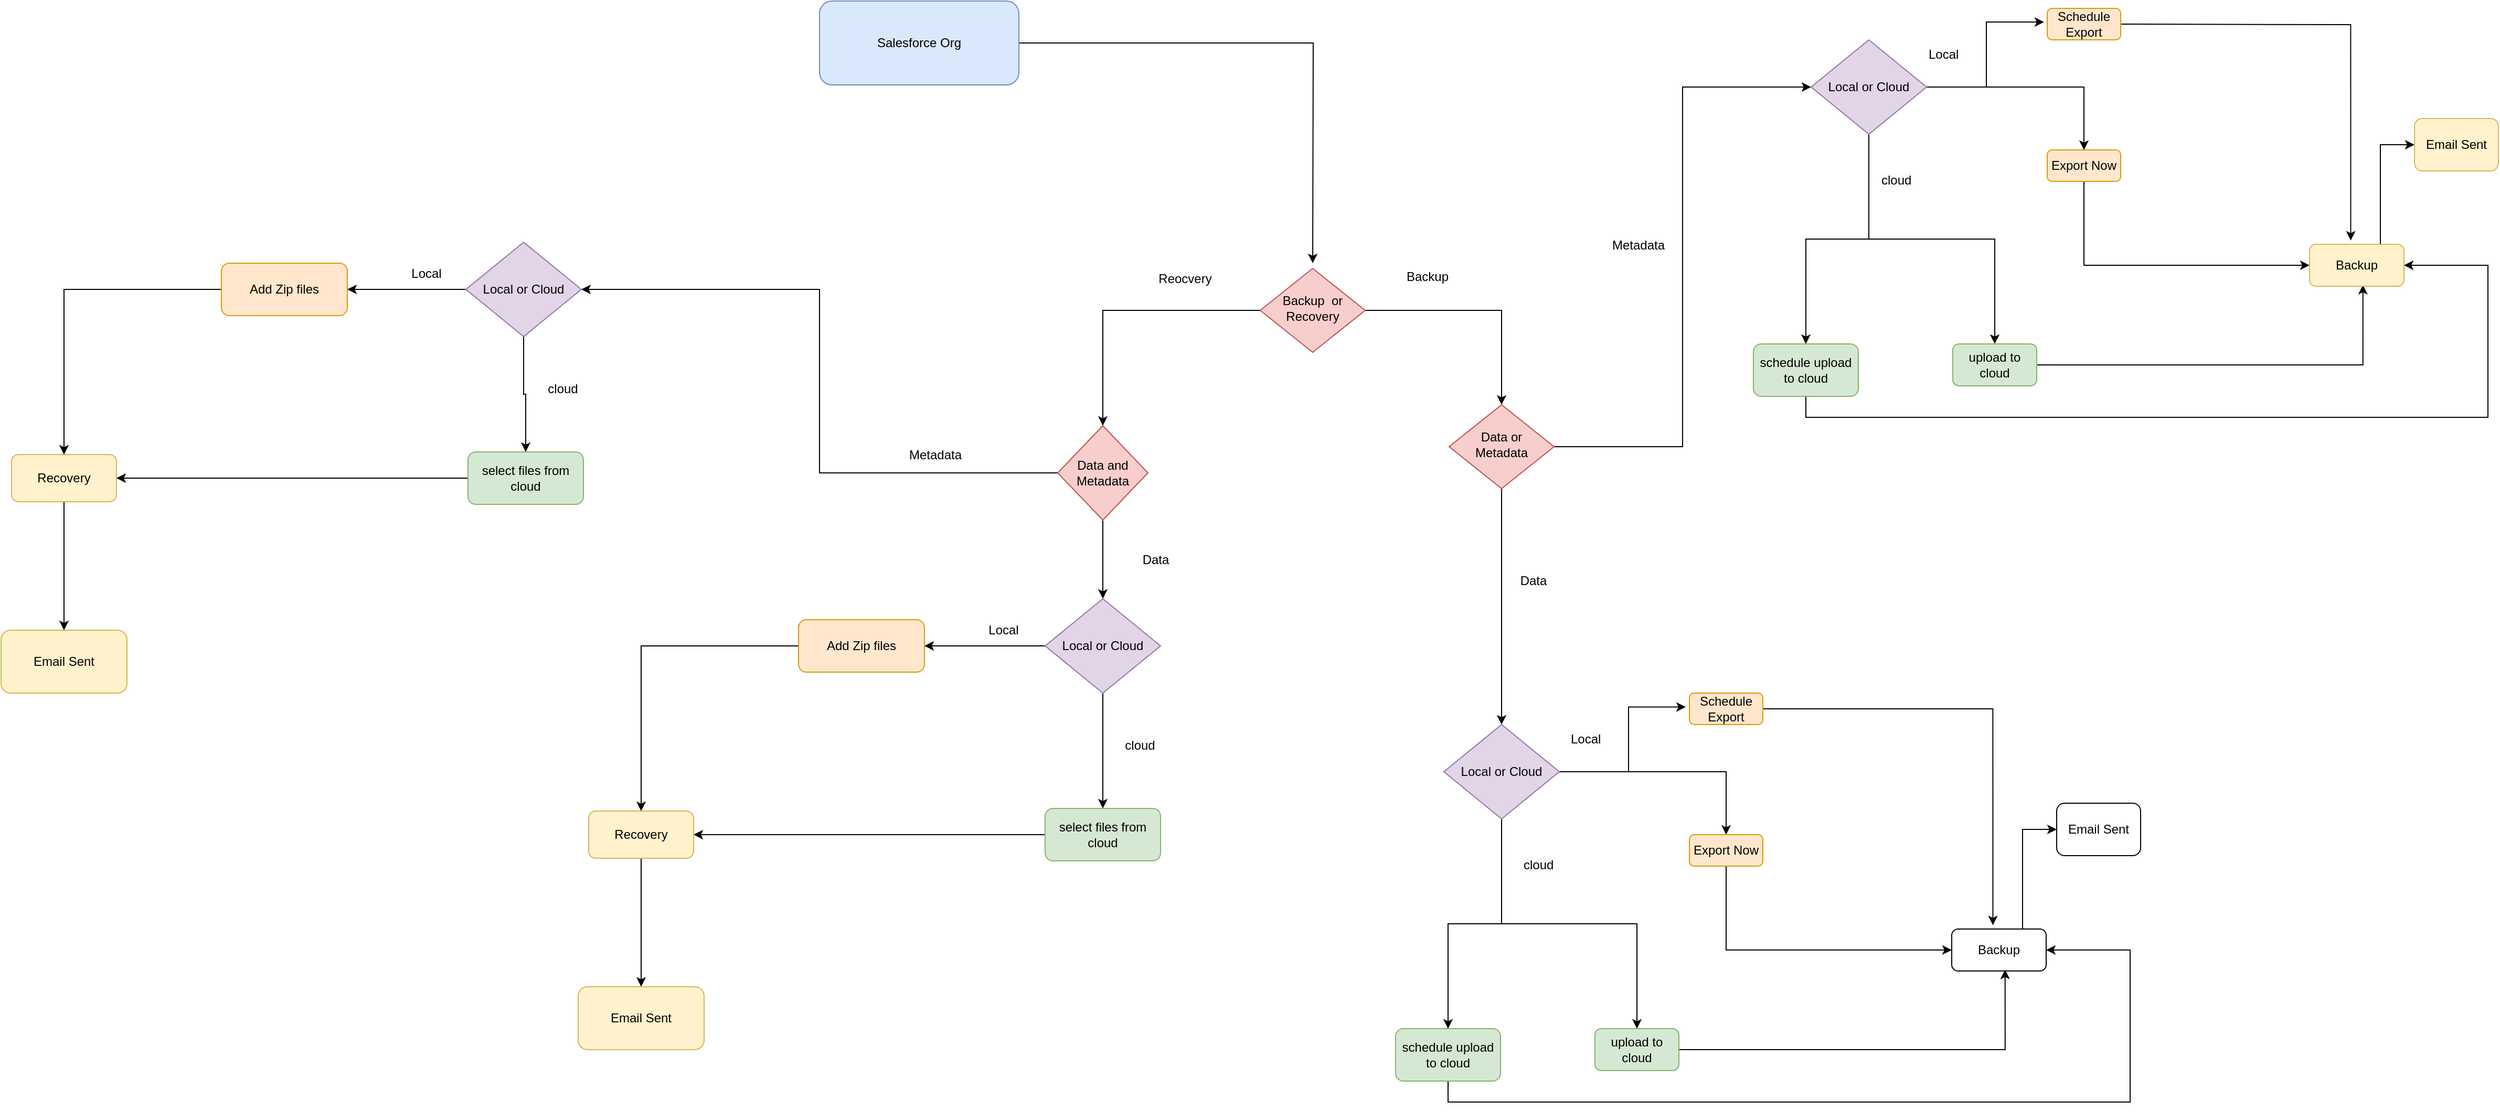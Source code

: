 <mxfile version="21.7.5" type="device">
  <diagram id="C5RBs43oDa-KdzZeNtuy" name="Page-1">
    <mxGraphModel dx="4323" dy="1474" grid="1" gridSize="10" guides="1" tooltips="1" connect="1" arrows="1" fold="1" page="1" pageScale="1" pageWidth="827" pageHeight="1169" math="0" shadow="0">
      <root>
        <mxCell id="WIyWlLk6GJQsqaUBKTNV-0" />
        <mxCell id="WIyWlLk6GJQsqaUBKTNV-1" parent="WIyWlLk6GJQsqaUBKTNV-0" />
        <mxCell id="Q0RuhpvUMVzjk3Nr_pSh-13" style="edgeStyle=orthogonalEdgeStyle;rounded=0;orthogonalLoop=1;jettySize=auto;html=1;exitX=1;exitY=0.5;exitDx=0;exitDy=0;" edge="1" parent="WIyWlLk6GJQsqaUBKTNV-1" source="WIyWlLk6GJQsqaUBKTNV-3">
          <mxGeometry relative="1" as="geometry">
            <mxPoint x="-20" y="330" as="targetPoint" />
          </mxGeometry>
        </mxCell>
        <mxCell id="WIyWlLk6GJQsqaUBKTNV-3" value="Salesforce Org" style="rounded=1;whiteSpace=wrap;html=1;fontSize=12;glass=0;strokeWidth=1;shadow=0;fillColor=#dae8fc;strokeColor=#6c8ebf;" parent="WIyWlLk6GJQsqaUBKTNV-1" vertex="1">
          <mxGeometry x="-490" y="80" width="190" height="80" as="geometry" />
        </mxCell>
        <mxCell id="Q0RuhpvUMVzjk3Nr_pSh-10" style="edgeStyle=orthogonalEdgeStyle;rounded=0;orthogonalLoop=1;jettySize=auto;html=1;exitX=1;exitY=0.5;exitDx=0;exitDy=0;entryX=0.5;entryY=0;entryDx=0;entryDy=0;" edge="1" parent="WIyWlLk6GJQsqaUBKTNV-1" source="WIyWlLk6GJQsqaUBKTNV-6" target="CDBHBQ4eIAazgi4NM_CD-1">
          <mxGeometry relative="1" as="geometry">
            <mxPoint x="160" y="460" as="targetPoint" />
          </mxGeometry>
        </mxCell>
        <mxCell id="Q0RuhpvUMVzjk3Nr_pSh-12" style="edgeStyle=orthogonalEdgeStyle;rounded=0;orthogonalLoop=1;jettySize=auto;html=1;exitX=0;exitY=0.5;exitDx=0;exitDy=0;entryX=0.5;entryY=0;entryDx=0;entryDy=0;" edge="1" parent="WIyWlLk6GJQsqaUBKTNV-1" source="WIyWlLk6GJQsqaUBKTNV-6" target="CDBHBQ4eIAazgi4NM_CD-13">
          <mxGeometry relative="1" as="geometry" />
        </mxCell>
        <mxCell id="WIyWlLk6GJQsqaUBKTNV-6" value="Backup&amp;nbsp; or Recovery" style="rhombus;whiteSpace=wrap;html=1;shadow=0;fontFamily=Helvetica;fontSize=12;align=center;strokeWidth=1;spacing=6;spacingTop=-4;fillColor=#f8cecc;strokeColor=#b85450;" parent="WIyWlLk6GJQsqaUBKTNV-1" vertex="1">
          <mxGeometry x="-70" y="335" width="100" height="80" as="geometry" />
        </mxCell>
        <mxCell id="Q0RuhpvUMVzjk3Nr_pSh-47" style="edgeStyle=orthogonalEdgeStyle;rounded=0;orthogonalLoop=1;jettySize=auto;html=1;exitX=1;exitY=0.5;exitDx=0;exitDy=0;entryX=0;entryY=0.5;entryDx=0;entryDy=0;" edge="1" parent="WIyWlLk6GJQsqaUBKTNV-1" source="CDBHBQ4eIAazgi4NM_CD-1" target="Q0RuhpvUMVzjk3Nr_pSh-33">
          <mxGeometry relative="1" as="geometry" />
        </mxCell>
        <mxCell id="Q0RuhpvUMVzjk3Nr_pSh-48" style="edgeStyle=orthogonalEdgeStyle;rounded=0;orthogonalLoop=1;jettySize=auto;html=1;exitX=0.5;exitY=1;exitDx=0;exitDy=0;entryX=0.5;entryY=0;entryDx=0;entryDy=0;" edge="1" parent="WIyWlLk6GJQsqaUBKTNV-1" source="CDBHBQ4eIAazgi4NM_CD-1" target="CDBHBQ4eIAazgi4NM_CD-3">
          <mxGeometry relative="1" as="geometry">
            <mxPoint x="170" y="760" as="targetPoint" />
          </mxGeometry>
        </mxCell>
        <mxCell id="CDBHBQ4eIAazgi4NM_CD-1" value="Data or Metadata" style="rhombus;whiteSpace=wrap;html=1;shadow=0;fontFamily=Helvetica;fontSize=12;align=center;strokeWidth=1;spacing=6;spacingTop=-4;fillColor=#f8cecc;strokeColor=#b85450;" parent="WIyWlLk6GJQsqaUBKTNV-1" vertex="1">
          <mxGeometry x="110" y="465" width="100" height="80" as="geometry" />
        </mxCell>
        <mxCell id="CDBHBQ4eIAazgi4NM_CD-45" style="edgeStyle=orthogonalEdgeStyle;rounded=0;orthogonalLoop=1;jettySize=auto;html=1;exitX=0.5;exitY=1;exitDx=0;exitDy=0;" parent="WIyWlLk6GJQsqaUBKTNV-1" source="CDBHBQ4eIAazgi4NM_CD-3" target="CDBHBQ4eIAazgi4NM_CD-35" edge="1">
          <mxGeometry relative="1" as="geometry" />
        </mxCell>
        <mxCell id="CDBHBQ4eIAazgi4NM_CD-46" style="edgeStyle=orthogonalEdgeStyle;rounded=0;orthogonalLoop=1;jettySize=auto;html=1;exitX=0.5;exitY=1;exitDx=0;exitDy=0;entryX=0.5;entryY=0;entryDx=0;entryDy=0;" parent="WIyWlLk6GJQsqaUBKTNV-1" source="CDBHBQ4eIAazgi4NM_CD-3" target="CDBHBQ4eIAazgi4NM_CD-33" edge="1">
          <mxGeometry relative="1" as="geometry" />
        </mxCell>
        <mxCell id="Q0RuhpvUMVzjk3Nr_pSh-4" style="edgeStyle=orthogonalEdgeStyle;rounded=0;orthogonalLoop=1;jettySize=auto;html=1;exitX=1;exitY=0.5;exitDx=0;exitDy=0;entryX=-0.05;entryY=0.442;entryDx=0;entryDy=0;entryPerimeter=0;" edge="1" parent="WIyWlLk6GJQsqaUBKTNV-1" source="CDBHBQ4eIAazgi4NM_CD-3" target="CDBHBQ4eIAazgi4NM_CD-6">
          <mxGeometry relative="1" as="geometry">
            <mxPoint x="319" y="815" as="targetPoint" />
            <Array as="points">
              <mxPoint x="281" y="815" />
              <mxPoint x="281" y="753" />
            </Array>
          </mxGeometry>
        </mxCell>
        <mxCell id="Q0RuhpvUMVzjk3Nr_pSh-20" style="edgeStyle=orthogonalEdgeStyle;rounded=0;orthogonalLoop=1;jettySize=auto;html=1;exitX=1;exitY=0.5;exitDx=0;exitDy=0;entryX=0.5;entryY=0;entryDx=0;entryDy=0;" edge="1" parent="WIyWlLk6GJQsqaUBKTNV-1" source="CDBHBQ4eIAazgi4NM_CD-3" target="CDBHBQ4eIAazgi4NM_CD-51">
          <mxGeometry relative="1" as="geometry" />
        </mxCell>
        <mxCell id="CDBHBQ4eIAazgi4NM_CD-3" value="Local or Cloud" style="rhombus;whiteSpace=wrap;html=1;fillColor=#e1d5e7;strokeColor=#9673a6;" parent="WIyWlLk6GJQsqaUBKTNV-1" vertex="1">
          <mxGeometry x="105" y="770" width="110" height="90" as="geometry" />
        </mxCell>
        <mxCell id="Q0RuhpvUMVzjk3Nr_pSh-22" style="edgeStyle=orthogonalEdgeStyle;rounded=0;orthogonalLoop=1;jettySize=auto;html=1;exitX=1;exitY=0.5;exitDx=0;exitDy=0;entryX=0.436;entryY=-0.091;entryDx=0;entryDy=0;entryPerimeter=0;" edge="1" parent="WIyWlLk6GJQsqaUBKTNV-1" source="CDBHBQ4eIAazgi4NM_CD-6" target="Q0RuhpvUMVzjk3Nr_pSh-21">
          <mxGeometry relative="1" as="geometry" />
        </mxCell>
        <mxCell id="CDBHBQ4eIAazgi4NM_CD-6" value="Schedule Export" style="rounded=1;whiteSpace=wrap;html=1;fillColor=#ffe6cc;strokeColor=#d79b00;" parent="WIyWlLk6GJQsqaUBKTNV-1" vertex="1">
          <mxGeometry x="339" y="740" width="70" height="30" as="geometry" />
        </mxCell>
        <mxCell id="Q0RuhpvUMVzjk3Nr_pSh-8" style="edgeStyle=orthogonalEdgeStyle;rounded=0;orthogonalLoop=1;jettySize=auto;html=1;exitX=0.5;exitY=1;exitDx=0;exitDy=0;entryX=0.5;entryY=0;entryDx=0;entryDy=0;" edge="1" parent="WIyWlLk6GJQsqaUBKTNV-1" source="CDBHBQ4eIAazgi4NM_CD-13" target="CDBHBQ4eIAazgi4NM_CD-14">
          <mxGeometry relative="1" as="geometry" />
        </mxCell>
        <mxCell id="Q0RuhpvUMVzjk3Nr_pSh-64" style="edgeStyle=orthogonalEdgeStyle;rounded=0;orthogonalLoop=1;jettySize=auto;html=1;exitX=0;exitY=0.5;exitDx=0;exitDy=0;entryX=1;entryY=0.5;entryDx=0;entryDy=0;" edge="1" parent="WIyWlLk6GJQsqaUBKTNV-1" source="CDBHBQ4eIAazgi4NM_CD-13" target="Q0RuhpvUMVzjk3Nr_pSh-54">
          <mxGeometry relative="1" as="geometry" />
        </mxCell>
        <mxCell id="CDBHBQ4eIAazgi4NM_CD-13" value="Data and Metadata" style="rhombus;whiteSpace=wrap;html=1;fillColor=#f8cecc;strokeColor=#b85450;" parent="WIyWlLk6GJQsqaUBKTNV-1" vertex="1">
          <mxGeometry x="-263" y="485" width="86" height="90" as="geometry" />
        </mxCell>
        <mxCell id="Q0RuhpvUMVzjk3Nr_pSh-6" style="edgeStyle=orthogonalEdgeStyle;rounded=0;orthogonalLoop=1;jettySize=auto;html=1;exitX=0.5;exitY=1;exitDx=0;exitDy=0;entryX=0.5;entryY=0;entryDx=0;entryDy=0;" edge="1" parent="WIyWlLk6GJQsqaUBKTNV-1" source="CDBHBQ4eIAazgi4NM_CD-14" target="CDBHBQ4eIAazgi4NM_CD-24">
          <mxGeometry relative="1" as="geometry" />
        </mxCell>
        <mxCell id="Q0RuhpvUMVzjk3Nr_pSh-7" style="edgeStyle=orthogonalEdgeStyle;rounded=0;orthogonalLoop=1;jettySize=auto;html=1;exitX=0;exitY=0.5;exitDx=0;exitDy=0;entryX=1;entryY=0.5;entryDx=0;entryDy=0;" edge="1" parent="WIyWlLk6GJQsqaUBKTNV-1" source="CDBHBQ4eIAazgi4NM_CD-14" target="CDBHBQ4eIAazgi4NM_CD-22">
          <mxGeometry relative="1" as="geometry" />
        </mxCell>
        <mxCell id="CDBHBQ4eIAazgi4NM_CD-14" value="Local or Cloud" style="rhombus;whiteSpace=wrap;html=1;fillColor=#e1d5e7;strokeColor=#9673a6;" parent="WIyWlLk6GJQsqaUBKTNV-1" vertex="1">
          <mxGeometry x="-275" y="650" width="110" height="90" as="geometry" />
        </mxCell>
        <mxCell id="Q0RuhpvUMVzjk3Nr_pSh-16" style="edgeStyle=orthogonalEdgeStyle;rounded=0;orthogonalLoop=1;jettySize=auto;html=1;exitX=0;exitY=0.5;exitDx=0;exitDy=0;entryX=0.5;entryY=0;entryDx=0;entryDy=0;" edge="1" parent="WIyWlLk6GJQsqaUBKTNV-1" source="CDBHBQ4eIAazgi4NM_CD-22" target="Q0RuhpvUMVzjk3Nr_pSh-14">
          <mxGeometry relative="1" as="geometry" />
        </mxCell>
        <mxCell id="CDBHBQ4eIAazgi4NM_CD-22" value="Add Zip files" style="rounded=1;whiteSpace=wrap;html=1;fillColor=#ffe6cc;strokeColor=#d79b00;" parent="WIyWlLk6GJQsqaUBKTNV-1" vertex="1">
          <mxGeometry x="-510" y="670" width="120" height="50" as="geometry" />
        </mxCell>
        <mxCell id="Q0RuhpvUMVzjk3Nr_pSh-17" style="edgeStyle=orthogonalEdgeStyle;rounded=0;orthogonalLoop=1;jettySize=auto;html=1;exitX=0;exitY=0.5;exitDx=0;exitDy=0;" edge="1" parent="WIyWlLk6GJQsqaUBKTNV-1" source="CDBHBQ4eIAazgi4NM_CD-24" target="Q0RuhpvUMVzjk3Nr_pSh-14">
          <mxGeometry relative="1" as="geometry" />
        </mxCell>
        <mxCell id="CDBHBQ4eIAazgi4NM_CD-24" value="select files from cloud" style="rounded=1;whiteSpace=wrap;html=1;fillColor=#d5e8d4;strokeColor=#82b366;" parent="WIyWlLk6GJQsqaUBKTNV-1" vertex="1">
          <mxGeometry x="-275" y="850" width="110" height="50" as="geometry" />
        </mxCell>
        <mxCell id="CDBHBQ4eIAazgi4NM_CD-25" value="cloud" style="text;html=1;align=center;verticalAlign=middle;resizable=0;points=[];autosize=1;strokeColor=none;fillColor=none;" parent="WIyWlLk6GJQsqaUBKTNV-1" vertex="1">
          <mxGeometry x="-210" y="775" width="50" height="30" as="geometry" />
        </mxCell>
        <mxCell id="CDBHBQ4eIAazgi4NM_CD-26" value="Local" style="text;html=1;align=center;verticalAlign=middle;resizable=0;points=[];autosize=1;strokeColor=none;fillColor=none;" parent="WIyWlLk6GJQsqaUBKTNV-1" vertex="1">
          <mxGeometry x="-340" y="665" width="50" height="30" as="geometry" />
        </mxCell>
        <mxCell id="CDBHBQ4eIAazgi4NM_CD-27" value="&lt;meta charset=&quot;utf-8&quot;&gt;&lt;span style=&quot;color: rgb(0, 0, 0); font-family: Helvetica; font-size: 12px; font-style: normal; font-variant-ligatures: normal; font-variant-caps: normal; font-weight: 400; letter-spacing: normal; orphans: 2; text-align: center; text-indent: 0px; text-transform: none; widows: 2; word-spacing: 0px; -webkit-text-stroke-width: 0px; background-color: rgb(251, 251, 251); text-decoration-thickness: initial; text-decoration-style: initial; text-decoration-color: initial; float: none; display: inline !important;&quot;&gt;Local&lt;/span&gt;" style="text;whiteSpace=wrap;html=1;" parent="WIyWlLk6GJQsqaUBKTNV-1" vertex="1">
          <mxGeometry x="224" y="770" width="60" height="40" as="geometry" />
        </mxCell>
        <mxCell id="CDBHBQ4eIAazgi4NM_CD-28" value="&lt;meta charset=&quot;utf-8&quot;&gt;&lt;span style=&quot;color: rgb(0, 0, 0); font-family: Helvetica; font-size: 12px; font-style: normal; font-variant-ligatures: normal; font-variant-caps: normal; font-weight: 400; letter-spacing: normal; orphans: 2; text-align: center; text-indent: 0px; text-transform: none; widows: 2; word-spacing: 0px; -webkit-text-stroke-width: 0px; background-color: rgb(251, 251, 251); text-decoration-thickness: initial; text-decoration-style: initial; text-decoration-color: initial; float: none; display: inline !important;&quot;&gt;cloud&lt;/span&gt;" style="text;whiteSpace=wrap;html=1;" parent="WIyWlLk6GJQsqaUBKTNV-1" vertex="1">
          <mxGeometry x="179" y="890" width="30" height="30" as="geometry" />
        </mxCell>
        <mxCell id="Q0RuhpvUMVzjk3Nr_pSh-25" style="edgeStyle=orthogonalEdgeStyle;rounded=0;orthogonalLoop=1;jettySize=auto;html=1;exitX=0.5;exitY=1;exitDx=0;exitDy=0;entryX=1;entryY=0.5;entryDx=0;entryDy=0;" edge="1" parent="WIyWlLk6GJQsqaUBKTNV-1" source="CDBHBQ4eIAazgi4NM_CD-33" target="Q0RuhpvUMVzjk3Nr_pSh-21">
          <mxGeometry relative="1" as="geometry">
            <mxPoint x="689" y="985" as="targetPoint" />
            <Array as="points">
              <mxPoint x="109" y="1130" />
              <mxPoint x="759" y="1130" />
              <mxPoint x="759" y="985" />
            </Array>
          </mxGeometry>
        </mxCell>
        <mxCell id="CDBHBQ4eIAazgi4NM_CD-33" value="schedule upload to cloud" style="rounded=1;whiteSpace=wrap;html=1;fillColor=#d5e8d4;strokeColor=#82b366;" parent="WIyWlLk6GJQsqaUBKTNV-1" vertex="1">
          <mxGeometry x="59" y="1060" width="100" height="50" as="geometry" />
        </mxCell>
        <mxCell id="Q0RuhpvUMVzjk3Nr_pSh-24" style="edgeStyle=orthogonalEdgeStyle;rounded=0;orthogonalLoop=1;jettySize=auto;html=1;exitX=1;exitY=0.5;exitDx=0;exitDy=0;entryX=0.565;entryY=0.969;entryDx=0;entryDy=0;entryPerimeter=0;" edge="1" parent="WIyWlLk6GJQsqaUBKTNV-1" source="CDBHBQ4eIAazgi4NM_CD-35" target="Q0RuhpvUMVzjk3Nr_pSh-21">
          <mxGeometry relative="1" as="geometry" />
        </mxCell>
        <mxCell id="CDBHBQ4eIAazgi4NM_CD-35" value="upload to cloud" style="rounded=1;whiteSpace=wrap;html=1;fillColor=#d5e8d4;strokeColor=#82b366;" parent="WIyWlLk6GJQsqaUBKTNV-1" vertex="1">
          <mxGeometry x="249" y="1060" width="80" height="40" as="geometry" />
        </mxCell>
        <mxCell id="Q0RuhpvUMVzjk3Nr_pSh-23" style="edgeStyle=orthogonalEdgeStyle;rounded=0;orthogonalLoop=1;jettySize=auto;html=1;exitX=0.5;exitY=1;exitDx=0;exitDy=0;entryX=0;entryY=0.5;entryDx=0;entryDy=0;" edge="1" parent="WIyWlLk6GJQsqaUBKTNV-1" source="CDBHBQ4eIAazgi4NM_CD-51" target="Q0RuhpvUMVzjk3Nr_pSh-21">
          <mxGeometry relative="1" as="geometry" />
        </mxCell>
        <mxCell id="CDBHBQ4eIAazgi4NM_CD-51" value="Export Now" style="rounded=1;whiteSpace=wrap;html=1;fillColor=#ffe6cc;strokeColor=#d79b00;" parent="WIyWlLk6GJQsqaUBKTNV-1" vertex="1">
          <mxGeometry x="339" y="875" width="70" height="30" as="geometry" />
        </mxCell>
        <mxCell id="Q0RuhpvUMVzjk3Nr_pSh-18" style="edgeStyle=orthogonalEdgeStyle;rounded=0;orthogonalLoop=1;jettySize=auto;html=1;exitX=0.5;exitY=1;exitDx=0;exitDy=0;entryX=0.5;entryY=0;entryDx=0;entryDy=0;" edge="1" parent="WIyWlLk6GJQsqaUBKTNV-1" source="Q0RuhpvUMVzjk3Nr_pSh-14" target="Q0RuhpvUMVzjk3Nr_pSh-15">
          <mxGeometry relative="1" as="geometry" />
        </mxCell>
        <mxCell id="Q0RuhpvUMVzjk3Nr_pSh-14" value="Recovery" style="rounded=1;whiteSpace=wrap;html=1;fillColor=#fff2cc;strokeColor=#d6b656;" vertex="1" parent="WIyWlLk6GJQsqaUBKTNV-1">
          <mxGeometry x="-710" y="852.5" width="100" height="45" as="geometry" />
        </mxCell>
        <mxCell id="Q0RuhpvUMVzjk3Nr_pSh-15" value="Email Sent" style="rounded=1;whiteSpace=wrap;html=1;fillColor=#fff2cc;strokeColor=#d6b656;" vertex="1" parent="WIyWlLk6GJQsqaUBKTNV-1">
          <mxGeometry x="-720" y="1020" width="120" height="60" as="geometry" />
        </mxCell>
        <mxCell id="Q0RuhpvUMVzjk3Nr_pSh-28" style="edgeStyle=orthogonalEdgeStyle;rounded=0;orthogonalLoop=1;jettySize=auto;html=1;exitX=0.75;exitY=0;exitDx=0;exitDy=0;entryX=0;entryY=0.5;entryDx=0;entryDy=0;" edge="1" parent="WIyWlLk6GJQsqaUBKTNV-1" source="Q0RuhpvUMVzjk3Nr_pSh-21" target="Q0RuhpvUMVzjk3Nr_pSh-27">
          <mxGeometry relative="1" as="geometry" />
        </mxCell>
        <mxCell id="Q0RuhpvUMVzjk3Nr_pSh-21" value="Backup" style="rounded=1;whiteSpace=wrap;html=1;" vertex="1" parent="WIyWlLk6GJQsqaUBKTNV-1">
          <mxGeometry x="589" y="965" width="90" height="40" as="geometry" />
        </mxCell>
        <mxCell id="Q0RuhpvUMVzjk3Nr_pSh-27" value="Email Sent" style="rounded=1;whiteSpace=wrap;html=1;" vertex="1" parent="WIyWlLk6GJQsqaUBKTNV-1">
          <mxGeometry x="689" y="845" width="80" height="50" as="geometry" />
        </mxCell>
        <mxCell id="Q0RuhpvUMVzjk3Nr_pSh-29" style="edgeStyle=orthogonalEdgeStyle;rounded=0;orthogonalLoop=1;jettySize=auto;html=1;exitX=0.5;exitY=1;exitDx=0;exitDy=0;" edge="1" parent="WIyWlLk6GJQsqaUBKTNV-1" source="Q0RuhpvUMVzjk3Nr_pSh-33" target="Q0RuhpvUMVzjk3Nr_pSh-40">
          <mxGeometry relative="1" as="geometry" />
        </mxCell>
        <mxCell id="Q0RuhpvUMVzjk3Nr_pSh-30" style="edgeStyle=orthogonalEdgeStyle;rounded=0;orthogonalLoop=1;jettySize=auto;html=1;exitX=0.5;exitY=1;exitDx=0;exitDy=0;entryX=0.5;entryY=0;entryDx=0;entryDy=0;" edge="1" parent="WIyWlLk6GJQsqaUBKTNV-1" source="Q0RuhpvUMVzjk3Nr_pSh-33" target="Q0RuhpvUMVzjk3Nr_pSh-38">
          <mxGeometry relative="1" as="geometry" />
        </mxCell>
        <mxCell id="Q0RuhpvUMVzjk3Nr_pSh-31" style="edgeStyle=orthogonalEdgeStyle;rounded=0;orthogonalLoop=1;jettySize=auto;html=1;exitX=1;exitY=0.5;exitDx=0;exitDy=0;entryX=-0.05;entryY=0.442;entryDx=0;entryDy=0;entryPerimeter=0;" edge="1" parent="WIyWlLk6GJQsqaUBKTNV-1" source="Q0RuhpvUMVzjk3Nr_pSh-33">
          <mxGeometry relative="1" as="geometry">
            <mxPoint x="677" y="100" as="targetPoint" />
            <Array as="points">
              <mxPoint x="622" y="162" />
              <mxPoint x="622" y="100" />
            </Array>
          </mxGeometry>
        </mxCell>
        <mxCell id="Q0RuhpvUMVzjk3Nr_pSh-32" style="edgeStyle=orthogonalEdgeStyle;rounded=0;orthogonalLoop=1;jettySize=auto;html=1;exitX=1;exitY=0.5;exitDx=0;exitDy=0;entryX=0.5;entryY=0;entryDx=0;entryDy=0;" edge="1" parent="WIyWlLk6GJQsqaUBKTNV-1" source="Q0RuhpvUMVzjk3Nr_pSh-33" target="Q0RuhpvUMVzjk3Nr_pSh-42">
          <mxGeometry relative="1" as="geometry" />
        </mxCell>
        <mxCell id="Q0RuhpvUMVzjk3Nr_pSh-33" value="Local or Cloud" style="rhombus;whiteSpace=wrap;html=1;fillColor=#e1d5e7;strokeColor=#9673a6;" vertex="1" parent="WIyWlLk6GJQsqaUBKTNV-1">
          <mxGeometry x="455" y="117" width="110" height="90" as="geometry" />
        </mxCell>
        <mxCell id="Q0RuhpvUMVzjk3Nr_pSh-34" style="edgeStyle=orthogonalEdgeStyle;rounded=0;orthogonalLoop=1;jettySize=auto;html=1;exitX=1;exitY=0.5;exitDx=0;exitDy=0;entryX=0.436;entryY=-0.091;entryDx=0;entryDy=0;entryPerimeter=0;" edge="1" parent="WIyWlLk6GJQsqaUBKTNV-1" target="Q0RuhpvUMVzjk3Nr_pSh-44">
          <mxGeometry relative="1" as="geometry">
            <mxPoint x="750" y="102" as="sourcePoint" />
          </mxGeometry>
        </mxCell>
        <mxCell id="Q0RuhpvUMVzjk3Nr_pSh-35" value="&lt;meta charset=&quot;utf-8&quot;&gt;&lt;span style=&quot;color: rgb(0, 0, 0); font-family: Helvetica; font-size: 12px; font-style: normal; font-variant-ligatures: normal; font-variant-caps: normal; font-weight: 400; letter-spacing: normal; orphans: 2; text-align: center; text-indent: 0px; text-transform: none; widows: 2; word-spacing: 0px; -webkit-text-stroke-width: 0px; background-color: rgb(251, 251, 251); text-decoration-thickness: initial; text-decoration-style: initial; text-decoration-color: initial; float: none; display: inline !important;&quot;&gt;Local&lt;/span&gt;" style="text;whiteSpace=wrap;html=1;" vertex="1" parent="WIyWlLk6GJQsqaUBKTNV-1">
          <mxGeometry x="565" y="117" width="60" height="40" as="geometry" />
        </mxCell>
        <mxCell id="Q0RuhpvUMVzjk3Nr_pSh-36" value="&lt;meta charset=&quot;utf-8&quot;&gt;&lt;span style=&quot;color: rgb(0, 0, 0); font-family: Helvetica; font-size: 12px; font-style: normal; font-variant-ligatures: normal; font-variant-caps: normal; font-weight: 400; letter-spacing: normal; orphans: 2; text-align: center; text-indent: 0px; text-transform: none; widows: 2; word-spacing: 0px; -webkit-text-stroke-width: 0px; background-color: rgb(251, 251, 251); text-decoration-thickness: initial; text-decoration-style: initial; text-decoration-color: initial; float: none; display: inline !important;&quot;&gt;cloud&lt;/span&gt;" style="text;whiteSpace=wrap;html=1;" vertex="1" parent="WIyWlLk6GJQsqaUBKTNV-1">
          <mxGeometry x="520" y="237" width="30" height="30" as="geometry" />
        </mxCell>
        <mxCell id="Q0RuhpvUMVzjk3Nr_pSh-37" style="edgeStyle=orthogonalEdgeStyle;rounded=0;orthogonalLoop=1;jettySize=auto;html=1;exitX=0.5;exitY=1;exitDx=0;exitDy=0;entryX=1;entryY=0.5;entryDx=0;entryDy=0;" edge="1" parent="WIyWlLk6GJQsqaUBKTNV-1" source="Q0RuhpvUMVzjk3Nr_pSh-38" target="Q0RuhpvUMVzjk3Nr_pSh-44">
          <mxGeometry relative="1" as="geometry">
            <mxPoint x="1030" y="332" as="targetPoint" />
            <Array as="points">
              <mxPoint x="450" y="477" />
              <mxPoint x="1100" y="477" />
              <mxPoint x="1100" y="332" />
            </Array>
          </mxGeometry>
        </mxCell>
        <mxCell id="Q0RuhpvUMVzjk3Nr_pSh-38" value="schedule upload to cloud" style="rounded=1;whiteSpace=wrap;html=1;fillColor=#d5e8d4;strokeColor=#82b366;" vertex="1" parent="WIyWlLk6GJQsqaUBKTNV-1">
          <mxGeometry x="400" y="407" width="100" height="50" as="geometry" />
        </mxCell>
        <mxCell id="Q0RuhpvUMVzjk3Nr_pSh-39" style="edgeStyle=orthogonalEdgeStyle;rounded=0;orthogonalLoop=1;jettySize=auto;html=1;exitX=1;exitY=0.5;exitDx=0;exitDy=0;entryX=0.565;entryY=0.969;entryDx=0;entryDy=0;entryPerimeter=0;" edge="1" parent="WIyWlLk6GJQsqaUBKTNV-1" source="Q0RuhpvUMVzjk3Nr_pSh-40" target="Q0RuhpvUMVzjk3Nr_pSh-44">
          <mxGeometry relative="1" as="geometry" />
        </mxCell>
        <mxCell id="Q0RuhpvUMVzjk3Nr_pSh-40" value="upload to cloud" style="rounded=1;whiteSpace=wrap;html=1;fillColor=#d5e8d4;strokeColor=#82b366;" vertex="1" parent="WIyWlLk6GJQsqaUBKTNV-1">
          <mxGeometry x="590" y="407" width="80" height="40" as="geometry" />
        </mxCell>
        <mxCell id="Q0RuhpvUMVzjk3Nr_pSh-41" style="edgeStyle=orthogonalEdgeStyle;rounded=0;orthogonalLoop=1;jettySize=auto;html=1;exitX=0.5;exitY=1;exitDx=0;exitDy=0;entryX=0;entryY=0.5;entryDx=0;entryDy=0;" edge="1" parent="WIyWlLk6GJQsqaUBKTNV-1" source="Q0RuhpvUMVzjk3Nr_pSh-42" target="Q0RuhpvUMVzjk3Nr_pSh-44">
          <mxGeometry relative="1" as="geometry" />
        </mxCell>
        <mxCell id="Q0RuhpvUMVzjk3Nr_pSh-42" value="Export Now" style="rounded=1;whiteSpace=wrap;html=1;fillColor=#ffe6cc;strokeColor=#d79b00;" vertex="1" parent="WIyWlLk6GJQsqaUBKTNV-1">
          <mxGeometry x="680" y="222" width="70" height="30" as="geometry" />
        </mxCell>
        <mxCell id="Q0RuhpvUMVzjk3Nr_pSh-43" style="edgeStyle=orthogonalEdgeStyle;rounded=0;orthogonalLoop=1;jettySize=auto;html=1;exitX=0.75;exitY=0;exitDx=0;exitDy=0;entryX=0;entryY=0.5;entryDx=0;entryDy=0;" edge="1" parent="WIyWlLk6GJQsqaUBKTNV-1" source="Q0RuhpvUMVzjk3Nr_pSh-44" target="Q0RuhpvUMVzjk3Nr_pSh-45">
          <mxGeometry relative="1" as="geometry" />
        </mxCell>
        <mxCell id="Q0RuhpvUMVzjk3Nr_pSh-44" value="Backup" style="rounded=1;whiteSpace=wrap;html=1;fillColor=#fff2cc;strokeColor=#d6b656;" vertex="1" parent="WIyWlLk6GJQsqaUBKTNV-1">
          <mxGeometry x="930" y="312" width="90" height="40" as="geometry" />
        </mxCell>
        <mxCell id="Q0RuhpvUMVzjk3Nr_pSh-45" value="Email Sent" style="rounded=1;whiteSpace=wrap;html=1;fillColor=#fff2cc;strokeColor=#d6b656;" vertex="1" parent="WIyWlLk6GJQsqaUBKTNV-1">
          <mxGeometry x="1030" y="192" width="80" height="50" as="geometry" />
        </mxCell>
        <mxCell id="Q0RuhpvUMVzjk3Nr_pSh-46" value="Schedule Export" style="rounded=1;whiteSpace=wrap;html=1;fillColor=#ffe6cc;strokeColor=#d79b00;" vertex="1" parent="WIyWlLk6GJQsqaUBKTNV-1">
          <mxGeometry x="680" y="87" width="70" height="30" as="geometry" />
        </mxCell>
        <mxCell id="Q0RuhpvUMVzjk3Nr_pSh-49" value="Data&lt;br&gt;" style="text;html=1;align=center;verticalAlign=middle;resizable=0;points=[];autosize=1;strokeColor=none;fillColor=none;" vertex="1" parent="WIyWlLk6GJQsqaUBKTNV-1">
          <mxGeometry x="165" y="618" width="50" height="30" as="geometry" />
        </mxCell>
        <mxCell id="Q0RuhpvUMVzjk3Nr_pSh-50" value="Metadata" style="text;html=1;align=center;verticalAlign=middle;resizable=0;points=[];autosize=1;strokeColor=none;fillColor=none;" vertex="1" parent="WIyWlLk6GJQsqaUBKTNV-1">
          <mxGeometry x="255" y="298" width="70" height="30" as="geometry" />
        </mxCell>
        <mxCell id="Q0RuhpvUMVzjk3Nr_pSh-51" value="Data" style="text;html=1;align=center;verticalAlign=middle;resizable=0;points=[];autosize=1;strokeColor=none;fillColor=none;" vertex="1" parent="WIyWlLk6GJQsqaUBKTNV-1">
          <mxGeometry x="-195" y="598" width="50" height="30" as="geometry" />
        </mxCell>
        <mxCell id="Q0RuhpvUMVzjk3Nr_pSh-52" style="edgeStyle=orthogonalEdgeStyle;rounded=0;orthogonalLoop=1;jettySize=auto;html=1;exitX=0.5;exitY=1;exitDx=0;exitDy=0;entryX=0.5;entryY=0;entryDx=0;entryDy=0;" edge="1" parent="WIyWlLk6GJQsqaUBKTNV-1" source="Q0RuhpvUMVzjk3Nr_pSh-54" target="Q0RuhpvUMVzjk3Nr_pSh-58">
          <mxGeometry relative="1" as="geometry" />
        </mxCell>
        <mxCell id="Q0RuhpvUMVzjk3Nr_pSh-53" style="edgeStyle=orthogonalEdgeStyle;rounded=0;orthogonalLoop=1;jettySize=auto;html=1;exitX=0;exitY=0.5;exitDx=0;exitDy=0;entryX=1;entryY=0.5;entryDx=0;entryDy=0;" edge="1" parent="WIyWlLk6GJQsqaUBKTNV-1" source="Q0RuhpvUMVzjk3Nr_pSh-54" target="Q0RuhpvUMVzjk3Nr_pSh-56">
          <mxGeometry relative="1" as="geometry" />
        </mxCell>
        <mxCell id="Q0RuhpvUMVzjk3Nr_pSh-54" value="Local or Cloud" style="rhombus;whiteSpace=wrap;html=1;fillColor=#e1d5e7;strokeColor=#9673a6;" vertex="1" parent="WIyWlLk6GJQsqaUBKTNV-1">
          <mxGeometry x="-827" y="310" width="110" height="90" as="geometry" />
        </mxCell>
        <mxCell id="Q0RuhpvUMVzjk3Nr_pSh-55" style="edgeStyle=orthogonalEdgeStyle;rounded=0;orthogonalLoop=1;jettySize=auto;html=1;exitX=0;exitY=0.5;exitDx=0;exitDy=0;entryX=0.5;entryY=0;entryDx=0;entryDy=0;" edge="1" parent="WIyWlLk6GJQsqaUBKTNV-1" source="Q0RuhpvUMVzjk3Nr_pSh-56" target="Q0RuhpvUMVzjk3Nr_pSh-62">
          <mxGeometry relative="1" as="geometry" />
        </mxCell>
        <mxCell id="Q0RuhpvUMVzjk3Nr_pSh-56" value="Add Zip files" style="rounded=1;whiteSpace=wrap;html=1;fillColor=#ffe6cc;strokeColor=#d79b00;" vertex="1" parent="WIyWlLk6GJQsqaUBKTNV-1">
          <mxGeometry x="-1060" y="330" width="120" height="50" as="geometry" />
        </mxCell>
        <mxCell id="Q0RuhpvUMVzjk3Nr_pSh-57" style="edgeStyle=orthogonalEdgeStyle;rounded=0;orthogonalLoop=1;jettySize=auto;html=1;exitX=0;exitY=0.5;exitDx=0;exitDy=0;" edge="1" parent="WIyWlLk6GJQsqaUBKTNV-1" source="Q0RuhpvUMVzjk3Nr_pSh-58" target="Q0RuhpvUMVzjk3Nr_pSh-62">
          <mxGeometry relative="1" as="geometry" />
        </mxCell>
        <mxCell id="Q0RuhpvUMVzjk3Nr_pSh-58" value="select files from cloud" style="rounded=1;whiteSpace=wrap;html=1;fillColor=#d5e8d4;strokeColor=#82b366;" vertex="1" parent="WIyWlLk6GJQsqaUBKTNV-1">
          <mxGeometry x="-825" y="510" width="110" height="50" as="geometry" />
        </mxCell>
        <mxCell id="Q0RuhpvUMVzjk3Nr_pSh-59" value="cloud" style="text;html=1;align=center;verticalAlign=middle;resizable=0;points=[];autosize=1;strokeColor=none;fillColor=none;" vertex="1" parent="WIyWlLk6GJQsqaUBKTNV-1">
          <mxGeometry x="-760" y="435" width="50" height="30" as="geometry" />
        </mxCell>
        <mxCell id="Q0RuhpvUMVzjk3Nr_pSh-60" value="Local" style="text;html=1;align=center;verticalAlign=middle;resizable=0;points=[];autosize=1;strokeColor=none;fillColor=none;" vertex="1" parent="WIyWlLk6GJQsqaUBKTNV-1">
          <mxGeometry x="-890" y="325" width="50" height="30" as="geometry" />
        </mxCell>
        <mxCell id="Q0RuhpvUMVzjk3Nr_pSh-61" style="edgeStyle=orthogonalEdgeStyle;rounded=0;orthogonalLoop=1;jettySize=auto;html=1;exitX=0.5;exitY=1;exitDx=0;exitDy=0;entryX=0.5;entryY=0;entryDx=0;entryDy=0;" edge="1" parent="WIyWlLk6GJQsqaUBKTNV-1" source="Q0RuhpvUMVzjk3Nr_pSh-62" target="Q0RuhpvUMVzjk3Nr_pSh-63">
          <mxGeometry relative="1" as="geometry" />
        </mxCell>
        <mxCell id="Q0RuhpvUMVzjk3Nr_pSh-62" value="Recovery" style="rounded=1;whiteSpace=wrap;html=1;fillColor=#fff2cc;strokeColor=#d6b656;" vertex="1" parent="WIyWlLk6GJQsqaUBKTNV-1">
          <mxGeometry x="-1260" y="512.5" width="100" height="45" as="geometry" />
        </mxCell>
        <mxCell id="Q0RuhpvUMVzjk3Nr_pSh-63" value="Email Sent" style="rounded=1;whiteSpace=wrap;html=1;fillColor=#fff2cc;strokeColor=#d6b656;" vertex="1" parent="WIyWlLk6GJQsqaUBKTNV-1">
          <mxGeometry x="-1270" y="680" width="120" height="60" as="geometry" />
        </mxCell>
        <mxCell id="Q0RuhpvUMVzjk3Nr_pSh-65" value="Metadata" style="text;html=1;align=center;verticalAlign=middle;resizable=0;points=[];autosize=1;strokeColor=none;fillColor=none;" vertex="1" parent="WIyWlLk6GJQsqaUBKTNV-1">
          <mxGeometry x="-415" y="498" width="70" height="30" as="geometry" />
        </mxCell>
        <mxCell id="Q0RuhpvUMVzjk3Nr_pSh-66" value="Backup" style="text;html=1;align=center;verticalAlign=middle;resizable=0;points=[];autosize=1;strokeColor=none;fillColor=none;" vertex="1" parent="WIyWlLk6GJQsqaUBKTNV-1">
          <mxGeometry x="59" y="328" width="60" height="30" as="geometry" />
        </mxCell>
        <mxCell id="Q0RuhpvUMVzjk3Nr_pSh-67" value="Reocvery" style="text;html=1;align=center;verticalAlign=middle;resizable=0;points=[];autosize=1;strokeColor=none;fillColor=none;" vertex="1" parent="WIyWlLk6GJQsqaUBKTNV-1">
          <mxGeometry x="-177" y="330" width="70" height="30" as="geometry" />
        </mxCell>
      </root>
    </mxGraphModel>
  </diagram>
</mxfile>
